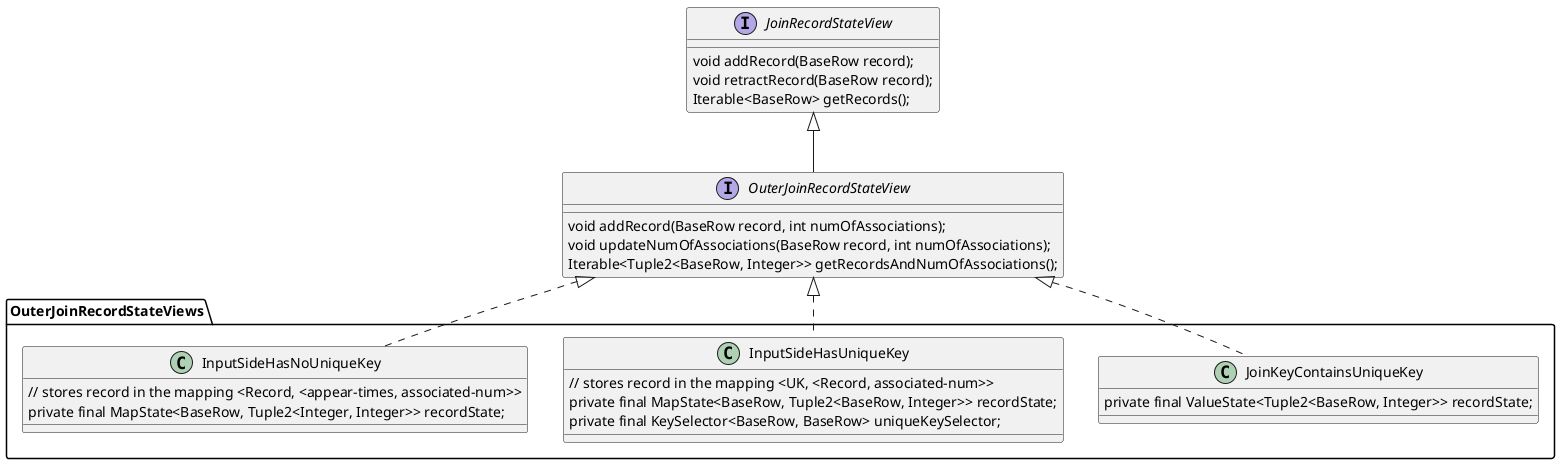 @startuml flinl-stream-join-state 

interface JoinRecordStateView {
	void addRecord(BaseRow record);
	void retractRecord(BaseRow record);
	Iterable<BaseRow> getRecords();
}

' class JoinRecordStateViews.JoinKeyContainsUniqueKey implements JoinRecordStateView {
' 	private final ValueState<BaseRow> recordState;
' }

' class JoinRecordStateViews.InputSideHasUniqueKey implements JoinRecordStateView {
' 	// stores record in the mapping <UK, Record>
' 	private final MapState<BaseRow, BaseRow> recordState;
' 	private final KeySelector<BaseRow, BaseRow> uniqueKeySelector;	
' }

' class JoinRecordStateViews.InputSideHasNoUniqueKey implements JoinRecordStateView {
' 	//<Record, appear-times>
' 	private final MapState<BaseRow, Integer> recordState;
' }

interface OuterJoinRecordStateView extends JoinRecordStateView {
	void addRecord(BaseRow record, int numOfAssociations);
	void updateNumOfAssociations(BaseRow record, int numOfAssociations);
	Iterable<Tuple2<BaseRow, Integer>> getRecordsAndNumOfAssociations();
}

class OuterJoinRecordStateViews.JoinKeyContainsUniqueKey implements OuterJoinRecordStateView {
	private final ValueState<Tuple2<BaseRow, Integer>> recordState;
}

class OuterJoinRecordStateViews.InputSideHasUniqueKey implements OuterJoinRecordStateView {
	// stores record in the mapping <UK, <Record, associated-num>>
	private final MapState<BaseRow, Tuple2<BaseRow, Integer>> recordState;
	private final KeySelector<BaseRow, BaseRow> uniqueKeySelector;
}

class OuterJoinRecordStateViews.InputSideHasNoUniqueKey implements OuterJoinRecordStateView {
	// stores record in the mapping <Record, <appear-times, associated-num>>
	private final MapState<BaseRow, Tuple2<Integer, Integer>> recordState;
}
@enduml